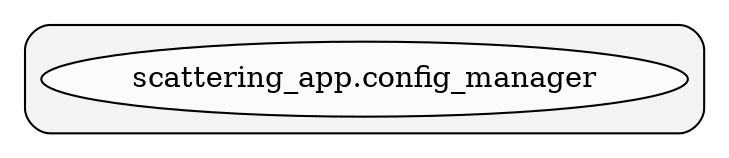 digraph G {
    graph [rankdir=TB];
    subgraph cluster_G {

        graph [style="filled,rounded",fillcolor="#80808018", label=""];
        scattering_app__config_manager [label="scattering_app.config_manager", style="filled", fillcolor="#ffffffb2", fontcolor="#000000", group="0"];
    }
    }
